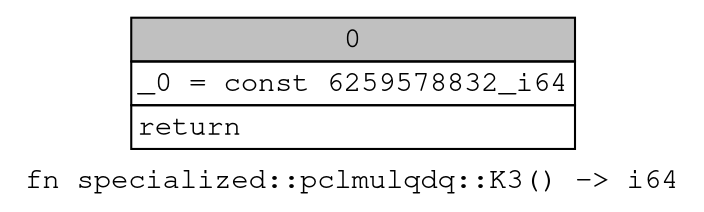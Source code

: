 digraph Mir_0_66 {
    graph [fontname="Courier, monospace"];
    node [fontname="Courier, monospace"];
    edge [fontname="Courier, monospace"];
    label=<fn specialized::pclmulqdq::K3() -&gt; i64<br align="left"/>>;
    bb0__0_66 [shape="none", label=<<table border="0" cellborder="1" cellspacing="0"><tr><td bgcolor="gray" align="center" colspan="1">0</td></tr><tr><td align="left" balign="left">_0 = const 6259578832_i64<br/></td></tr><tr><td align="left">return</td></tr></table>>];
}
